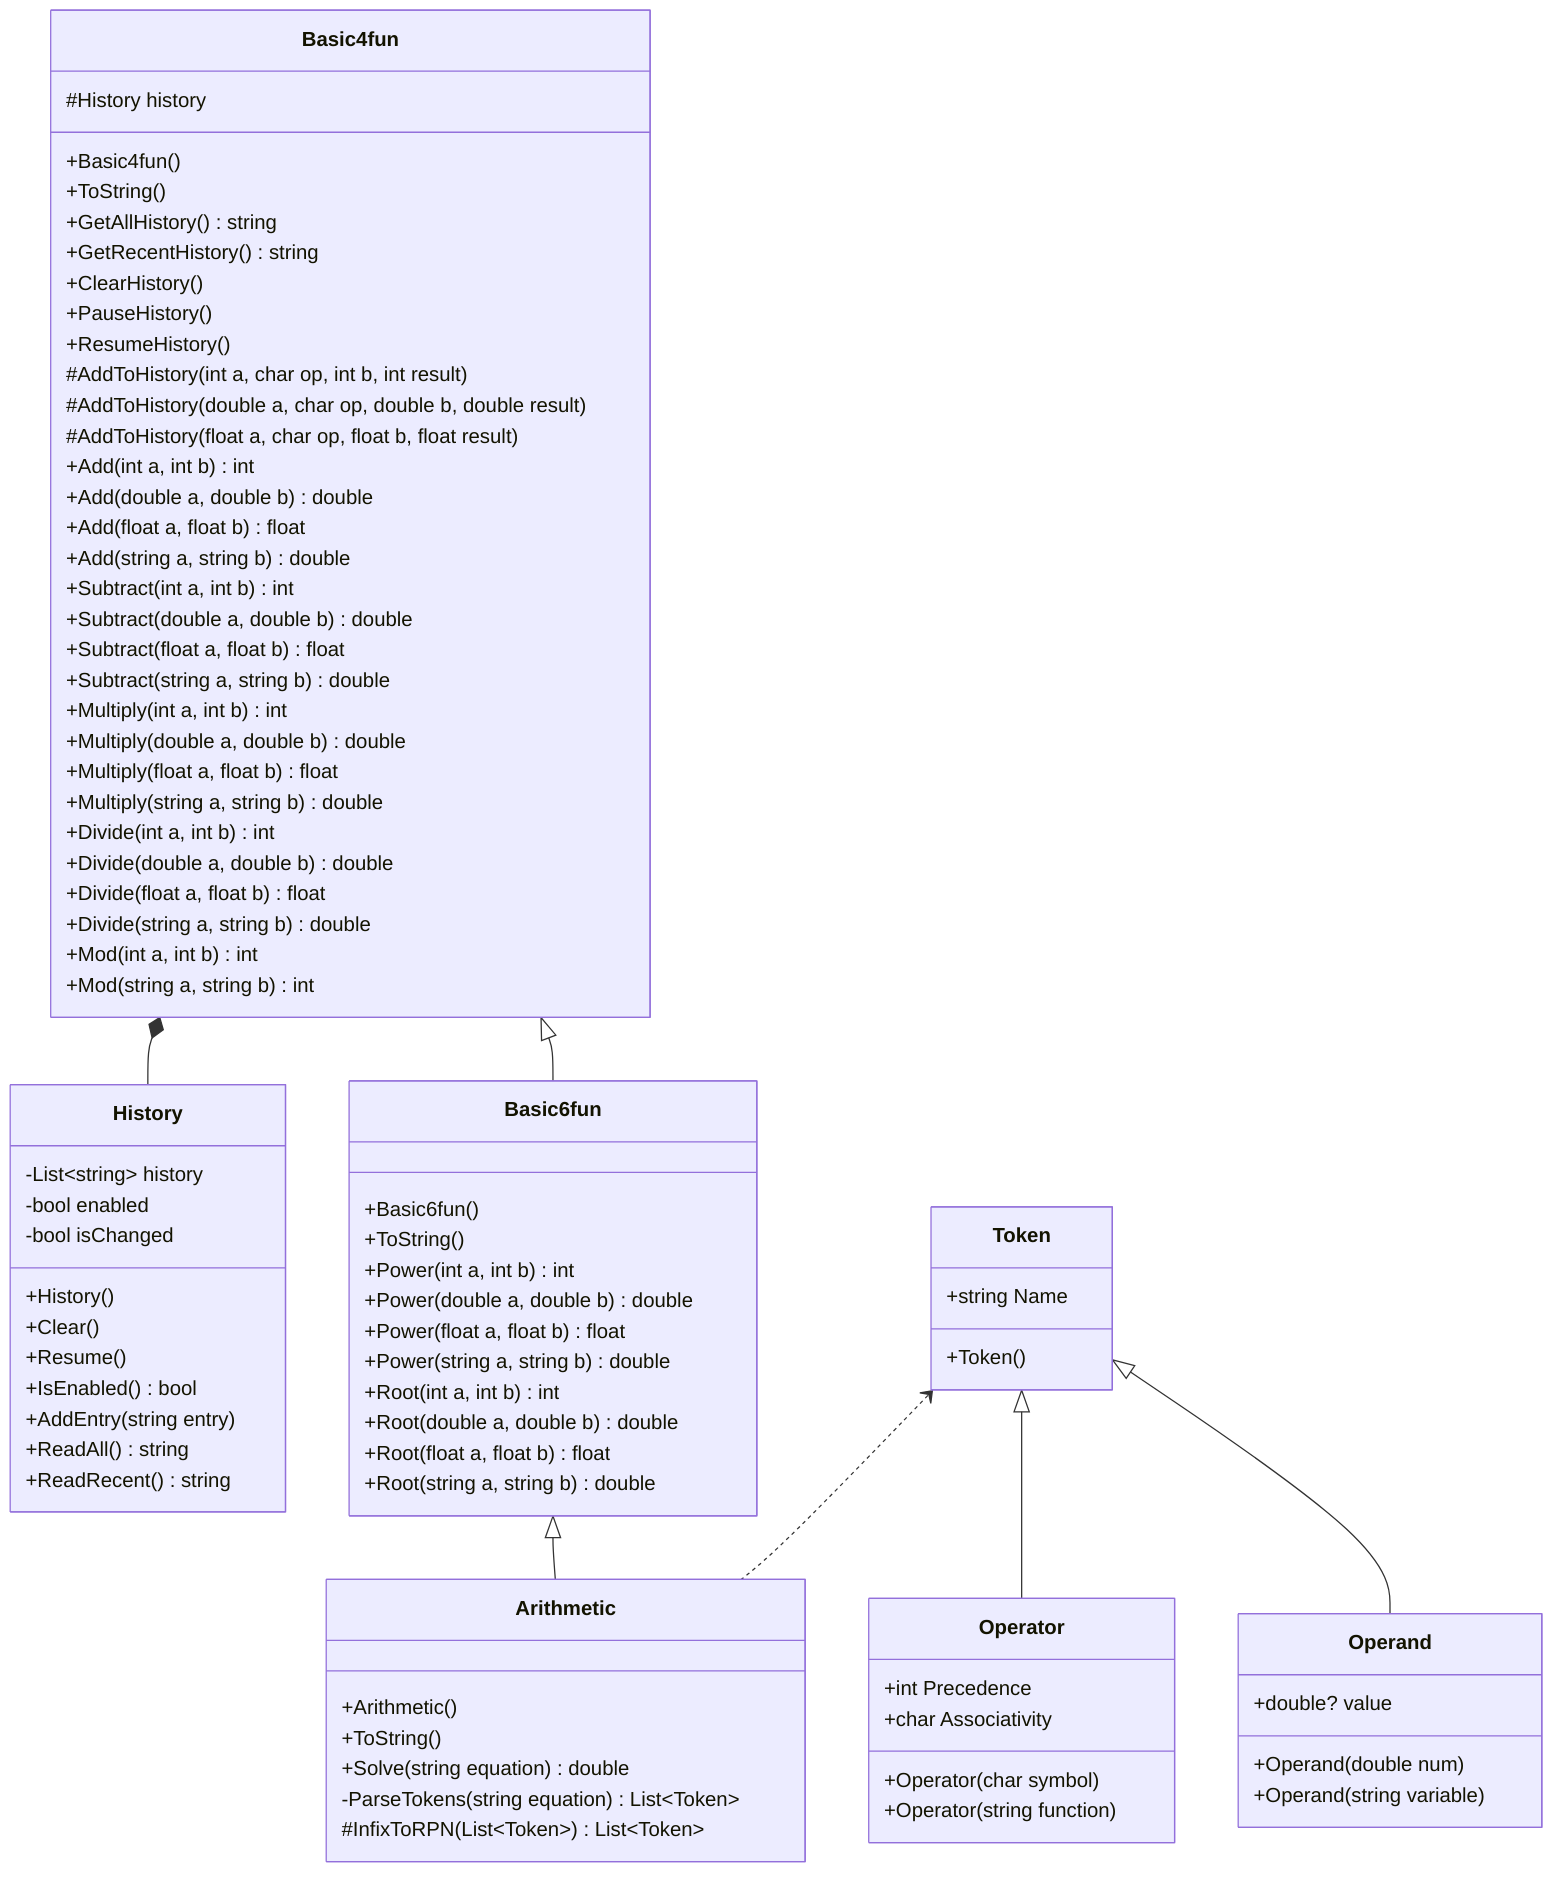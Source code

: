 ﻿classDiagram

    class Basic4fun {
        #History history
        +Basic4fun()
        +ToString()
        +GetAllHistory() string
        +GetRecentHistory() string
        +ClearHistory()
        +PauseHistory()
        +ResumeHistory()
        #AddToHistory(int a, char op, int b, int result)
        #AddToHistory(double a, char op, double b, double result)
        #AddToHistory(float a, char op, float b, float result)
        +Add(int a, int b) int
        +Add(double a, double b) double
        +Add(float a, float b) float
        +Add(string a, string b) double
        +Subtract(int a, int b) int
        +Subtract(double a, double b) double
        +Subtract(float a, float b) float
        +Subtract(string a, string b) double
        +Multiply(int a, int b) int
        +Multiply(double a, double b) double
        +Multiply(float a, float b) float
        +Multiply(string a, string b) double
        +Divide(int a, int b) int
        +Divide(double a, double b) double
        +Divide(float a, float b) float
        +Divide(string a, string b) double
        +Mod(int a, int b) int
        +Mod(string a, string b) int
    }

    class History{
        -List~string~ history
        -bool enabled
        -bool isChanged
        +History()
        +Clear()
        +Resume()
        +IsEnabled() bool
        +AddEntry(string entry)
        +ReadAll() string
        +ReadRecent() string
    }

    class Basic6fun{
        +Basic6fun()
        +ToString()
        +Power(int a, int b) int
        +Power(double a, double b) double
        +Power(float a, float b) float
        +Power(string a, string b) double
        +Root(int a, int b) int
        +Root(double a, double b) double
        +Root(float a, float b) float
        +Root(string a, string b) double
    }

    class Token{
        +string Name
        +Token()
    }

    class Operand{
        +double? value
        +Operand(double num)
        +Operand(string variable)
    }

    class Operator{
        +int Precedence
        +char Associativity
        +Operator(char symbol)
        +Operator(string function)
    }

    class Arithmetic{
        +Arithmetic()
        +ToString()
        +Solve(string equation) double
        -ParseTokens(string equation) List~Token~
        #InfixToRPN(List~Token~) List~Token~

    }

    Token <|-- Operand
    Token <|-- Operator
    Basic4fun <|-- Basic6fun
    Basic4fun *-- History
    Token <.. Arithmetic
    Basic6fun <|-- Arithmetic